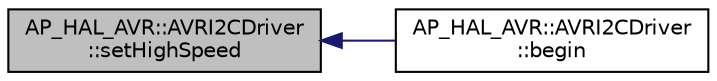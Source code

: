 digraph "AP_HAL_AVR::AVRI2CDriver::setHighSpeed"
{
 // INTERACTIVE_SVG=YES
  edge [fontname="Helvetica",fontsize="10",labelfontname="Helvetica",labelfontsize="10"];
  node [fontname="Helvetica",fontsize="10",shape=record];
  rankdir="LR";
  Node1 [label="AP_HAL_AVR::AVRI2CDriver\l::setHighSpeed",height=0.2,width=0.4,color="black", fillcolor="grey75", style="filled" fontcolor="black"];
  Node1 -> Node2 [dir="back",color="midnightblue",fontsize="10",style="solid",fontname="Helvetica"];
  Node2 [label="AP_HAL_AVR::AVRI2CDriver\l::begin",height=0.2,width=0.4,color="black", fillcolor="white", style="filled",URL="$classAP__HAL__AVR_1_1AVRI2CDriver.html#a624dea123cd3763c847d3d288a826123"];
}
